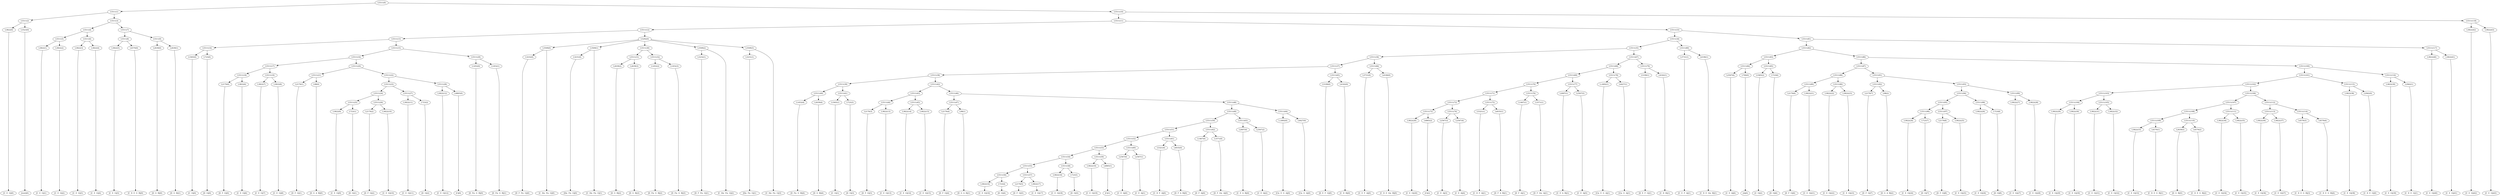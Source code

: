 digraph sample{
"L3822(0)"->"[C  E  G](0)"
"L3523(0)"->"[rest](0)"
"L5511(2)"->"L3822(0)"
"L5511(2)"->"L3523(0)"
"L3822(1)"->"[C  E  G](1)"
"L3822(2)"->"[C  E  G](2)"
"L5511(5)"->"L3822(1)"
"L5511(5)"->"L3822(2)"
"L3822(3)"->"[C  E  G](3)"
"L3822(4)"->"[C  E  G](4)"
"L5511(6)"->"L3822(3)"
"L5511(6)"->"L3822(4)"
"L5511(4)"->"L5511(5)"
"L5511(4)"->"L5511(6)"
"L3822(5)"->"[C  E  G](5)"
"L4570(0)"->"[C  D  E  G  B](0)"
"L5511(8)"->"L3822(5)"
"L5511(8)"->"L4570(0)"
"L2639(0)"->"[D  G  B](0)"
"L2639(1)"->"[D  G  B](1)"
"L5511(9)"->"L2639(0)"
"L5511(9)"->"L2639(1)"
"L5511(7)"->"L5511(8)"
"L5511(7)"->"L5511(9)"
"L5511(3)"->"L5511(4)"
"L5511(3)"->"L5511(7)"
"L5511(1)"->"L5511(2)"
"L5511(1)"->"L5511(3)"
"L3365(0)"->"[C  G](0)"
"L723(0)"->"[D  G](0)"
"L5511(14)"->"L3365(0)"
"L5511(14)"->"L723(0)"
"L2170(0)"->"[D  F  G](0)"
"L3822(6)"->"[C  E  G](6)"
"L5511(18)"->"L2170(0)"
"L5511(18)"->"L3822(6)"
"L3822(7)"->"[C  E  G](7)"
"L3822(8)"->"[C  E  G](8)"
"L5511(19)"->"L3822(7)"
"L5511(19)"->"L3822(8)"
"L5511(17)"->"L5511(18)"
"L5511(17)"->"L5511(19)"
"L2170(1)"->"[D  F  G](1)"
"L98(0)"->"[D  G  A  B](0)"
"L5511(21)"->"L2170(1)"
"L5511(21)"->"L98(0)"
"L3822(9)"->"[C  E  G](9)"
"L723(1)"->"[D  G](1)"
"L5511(25)"->"L3822(9)"
"L5511(25)"->"L723(1)"
"L2170(2)"->"[D  F  G](2)"
"L3822(10)"->"[C  E  G](10)"
"L5511(26)"->"L2170(2)"
"L5511(26)"->"L3822(10)"
"L5511(24)"->"L5511(25)"
"L5511(24)"->"L5511(26)"
"L3822(11)"->"[C  E  G](11)"
"L723(2)"->"[D  G](2)"
"L5511(27)"->"L3822(11)"
"L5511(27)"->"L723(2)"
"L5511(23)"->"L5511(24)"
"L5511(23)"->"L5511(27)"
"L3822(12)"->"[C  E  G](12)"
"L4865(0)"->"[C](0)"
"L5511(28)"->"L3822(12)"
"L5511(28)"->"L4865(0)"
"L5511(22)"->"L5511(23)"
"L5511(22)"->"L5511(28)"
"L5511(20)"->"L5511(21)"
"L5511(20)"->"L5511(22)"
"L5511(16)"->"L5511(17)"
"L5511(16)"->"L5511(20)"
"L1452(0)"->"[D  Fis  G  B](0)"
"L1452(1)"->"[D  Fis  G  B](1)"
"L5511(29)"->"L1452(0)"
"L5511(29)"->"L1452(1)"
"L5511(15)"->"L5511(16)"
"L5511(15)"->"L5511(29)"
"L5511(13)"->"L5511(14)"
"L5511(13)"->"L5511(15)"
"L3232(0)"->"[D  F  Fis  G](0)"
"L3509(0)"->"L3232(0)"
"L3509(0)"->"[C  Dis  Fis  G](0)"
"L3231(0)"->"[Dis  Fis  G](0)"
"L3509(1)"->"L3231(0)"
"L3509(1)"->"[C  Dis  Fis  G](1)"
"L2639(2)"->"[D  G  B](2)"
"L2639(3)"->"[D  G  B](3)"
"L5511(31)"->"L2639(2)"
"L5511(31)"->"L2639(3)"
"L1452(2)"->"[D  Fis  G  B](2)"
"L1452(3)"->"[D  Fis  G  B](3)"
"L5511(32)"->"L1452(2)"
"L5511(32)"->"L1452(3)"
"L5511(30)"->"L5511(31)"
"L5511(30)"->"L5511(32)"
"L3232(1)"->"[D  F  Fis  G](1)"
"L3509(2)"->"L3232(1)"
"L3509(2)"->"[C  Dis  Fis  G](2)"
"L3231(1)"->"[Dis  Fis  G](1)"
"L3509(3)"->"L3231(1)"
"L3509(3)"->"[C  Dis  Fis  G](3)"
"L5292(0)"->"L3509(0)"
"L5292(0)"->"L3509(1)"
"L5292(0)"->"L5511(30)"
"L5292(0)"->"L3509(2)"
"L5292(0)"->"L3509(3)"
"L5511(12)"->"L5511(13)"
"L5511(12)"->"L5292(0)"
"L1452(4)"->"[D  Fis  G  B](4)"
"L2639(4)"->"[D  G  B](4)"
"L5511(40)"->"L1452(4)"
"L5511(40)"->"L2639(4)"
"L3365(1)"->"[C  G](1)"
"L723(3)"->"[D  G](3)"
"L5511(41)"->"L3365(1)"
"L5511(41)"->"L723(3)"
"L5511(39)"->"L5511(40)"
"L5511(39)"->"L5511(41)"
"L2170(3)"->"[D  F  G](3)"
"L3822(13)"->"[C  E  G](13)"
"L5511(44)"->"L2170(3)"
"L5511(44)"->"L3822(13)"
"L3822(14)"->"[C  E  G](14)"
"L3822(15)"->"[C  E  G](15)"
"L5511(45)"->"L3822(14)"
"L5511(45)"->"L3822(15)"
"L5511(43)"->"L5511(44)"
"L5511(43)"->"L5511(45)"
"L2170(4)"->"[D  F  G](4)"
"L98(1)"->"[D  G  A  B](1)"
"L5511(47)"->"L2170(4)"
"L5511(47)"->"L98(1)"
"L3822(16)"->"[C  E  G](16)"
"L723(4)"->"[D  G](4)"
"L5511(56)"->"L3822(16)"
"L5511(56)"->"L723(4)"
"L2170(5)"->"[D  F  G](5)"
"L3822(17)"->"[C  E  G](17)"
"L5511(57)"->"L2170(5)"
"L5511(57)"->"L3822(17)"
"L5511(55)"->"L5511(56)"
"L5511(55)"->"L5511(57)"
"L3822(18)"->"[C  E  G](18)"
"L723(5)"->"[D  G](5)"
"L5511(58)"->"L3822(18)"
"L5511(58)"->"L723(5)"
"L5511(54)"->"L5511(55)"
"L5511(54)"->"L5511(58)"
"L3822(19)"->"[C  E  G](19)"
"L4865(1)"->"[C](1)"
"L5511(59)"->"L3822(19)"
"L5511(59)"->"L4865(1)"
"L5511(53)"->"L5511(54)"
"L5511(53)"->"L5511(59)"
"L2567(0)"->"[C  E  A](0)"
"L2567(1)"->"[C  E  A](1)"
"L5511(60)"->"L2567(0)"
"L5511(60)"->"L2567(1)"
"L5511(52)"->"L5511(53)"
"L5511(52)"->"L5511(60)"
"L5321(0)"->"[C  D  F  A](0)"
"L4035(0)"->"[D  F  A  B](0)"
"L5511(61)"->"L5321(0)"
"L5511(61)"->"L4035(0)"
"L5511(51)"->"L5511(52)"
"L5511(51)"->"L5511(61)"
"L1467(0)"->"[D  F  A](0)"
"L3371(0)"->"[D  F  Gis  A](0)"
"L5511(62)"->"L1467(0)"
"L5511(62)"->"L3371(0)"
"L5511(50)"->"L5511(51)"
"L5511(50)"->"L5511(62)"
"L2697(0)"->"[C  E  A  B](0)"
"L2567(2)"->"[C  E  A](2)"
"L5511(63)"->"L2697(0)"
"L5511(63)"->"L2567(2)"
"L5511(49)"->"L5511(50)"
"L5511(49)"->"L5511(63)"
"L-2492(0)"->"[Cis  E  G  A](0)"
"L4427(0)"->"[Cis  G  A](0)"
"L5511(64)"->"L-2492(0)"
"L5511(64)"->"L4427(0)"
"L5511(48)"->"L5511(49)"
"L5511(48)"->"L5511(64)"
"L5511(46)"->"L5511(47)"
"L5511(46)"->"L5511(48)"
"L5511(42)"->"L5511(43)"
"L5511(42)"->"L5511(46)"
"L5511(38)"->"L5511(39)"
"L5511(38)"->"L5511(42)"
"L5199(0)"->"[D  E  F  G](0)"
"L4162(0)"->"[C  D  B](0)"
"L5511(65)"->"L5199(0)"
"L5511(65)"->"L4162(0)"
"L5511(37)"->"L5511(38)"
"L5511(37)"->"L5511(65)"
"L3731(0)"->"[C  E  F  A](0)"
"L4106(0)"->"[C  D  E  Gis  B](0)"
"L5511(66)"->"L3731(0)"
"L5511(66)"->"L4106(0)"
"L5511(36)"->"L5511(37)"
"L5511(36)"->"L5511(66)"
"L3822(20)"->"[C  E  G](20)"
"L4865(2)"->"[C](2)"
"L5511(73)"->"L3822(20)"
"L5511(73)"->"L4865(2)"
"L2567(3)"->"[C  E  A](3)"
"L2567(4)"->"[C  E  A](4)"
"L5511(74)"->"L2567(3)"
"L5511(74)"->"L2567(4)"
"L5511(72)"->"L5511(73)"
"L5511(72)"->"L5511(74)"
"L5321(1)"->"[C  D  F  A](1)"
"L4035(1)"->"[D  F  A  B](1)"
"L5511(75)"->"L5321(1)"
"L5511(75)"->"L4035(1)"
"L5511(71)"->"L5511(72)"
"L5511(71)"->"L5511(75)"
"L1467(1)"->"[D  F  A](1)"
"L3371(1)"->"[D  F  Gis  A](1)"
"L5511(76)"->"L1467(1)"
"L5511(76)"->"L3371(1)"
"L5511(70)"->"L5511(71)"
"L5511(70)"->"L5511(76)"
"L2697(1)"->"[C  E  A  B](1)"
"L2567(5)"->"[C  E  A](5)"
"L5511(77)"->"L2697(1)"
"L5511(77)"->"L2567(5)"
"L5511(69)"->"L5511(70)"
"L5511(69)"->"L5511(77)"
"L-2492(1)"->"[Cis  E  G  A](1)"
"L4427(1)"->"[Cis  G  A](1)"
"L5511(78)"->"L-2492(1)"
"L5511(78)"->"L4427(1)"
"L5511(68)"->"L5511(69)"
"L5511(68)"->"L5511(78)"
"L5199(1)"->"[D  E  F  G](1)"
"L4162(1)"->"[C  D  B](1)"
"L5511(79)"->"L5199(1)"
"L5511(79)"->"L4162(1)"
"L5511(67)"->"L5511(68)"
"L5511(67)"->"L5511(79)"
"L5511(35)"->"L5511(36)"
"L5511(35)"->"L5511(67)"
"L3731(1)"->"[C  E  F  A](1)"
"L4106(1)"->"[C  D  E  Gis  B](1)"
"L5511(80)"->"L3731(1)"
"L5511(80)"->"L4106(1)"
"L5511(34)"->"L5511(35)"
"L5511(34)"->"L5511(80)"
"L2567(6)"->"[C  E  A](6)"
"L700(0)"->"[A](0)"
"L5511(84)"->"L2567(6)"
"L5511(84)"->"L700(0)"
"L3365(2)"->"[C  G](2)"
"L723(6)"->"[D  G](6)"
"L5511(85)"->"L3365(2)"
"L5511(85)"->"L723(6)"
"L5511(83)"->"L5511(84)"
"L5511(83)"->"L5511(85)"
"L2170(6)"->"[D  F  G](6)"
"L3822(21)"->"[C  E  G](21)"
"L5511(89)"->"L2170(6)"
"L5511(89)"->"L3822(21)"
"L3822(22)"->"[C  E  G](22)"
"L3822(23)"->"[C  E  G](23)"
"L5511(90)"->"L3822(22)"
"L5511(90)"->"L3822(23)"
"L5511(88)"->"L5511(89)"
"L5511(88)"->"L5511(90)"
"L2170(7)"->"[D  F  G](7)"
"L98(2)"->"[D  G  A  B](2)"
"L5511(92)"->"L2170(7)"
"L5511(92)"->"L98(2)"
"L3822(24)"->"[C  E  G](24)"
"L723(7)"->"[D  G](7)"
"L5511(96)"->"L3822(24)"
"L5511(96)"->"L723(7)"
"L2170(8)"->"[D  F  G](8)"
"L3822(25)"->"[C  E  G](25)"
"L5511(97)"->"L2170(8)"
"L5511(97)"->"L3822(25)"
"L5511(95)"->"L5511(96)"
"L5511(95)"->"L5511(97)"
"L3822(26)"->"[C  E  G](26)"
"L723(8)"->"[D  G](8)"
"L5511(98)"->"L3822(26)"
"L5511(98)"->"L723(8)"
"L5511(94)"->"L5511(95)"
"L5511(94)"->"L5511(98)"
"L3822(27)"->"[C  E  G](27)"
"L3822(28)"->"[C  E  G](28)"
"L5511(99)"->"L3822(27)"
"L5511(99)"->"L3822(28)"
"L5511(93)"->"L5511(94)"
"L5511(93)"->"L5511(99)"
"L5511(91)"->"L5511(92)"
"L5511(91)"->"L5511(93)"
"L5511(87)"->"L5511(88)"
"L5511(87)"->"L5511(91)"
"L3822(29)"->"[C  E  G](29)"
"L3822(30)"->"[C  E  G](30)"
"L5511(104)"->"L3822(29)"
"L5511(104)"->"L3822(30)"
"L3822(31)"->"[C  E  G](31)"
"L3822(32)"->"[C  E  G](32)"
"L5511(105)"->"L3822(31)"
"L5511(105)"->"L3822(32)"
"L5511(103)"->"L5511(104)"
"L5511(103)"->"L5511(105)"
"L3822(33)"->"[C  E  G](33)"
"L4570(1)"->"[C  D  E  G  B](1)"
"L5511(109)"->"L3822(33)"
"L5511(109)"->"L4570(1)"
"L2639(5)"->"[D  G  B](5)"
"L4570(2)"->"[C  D  E  G  B](2)"
"L5511(110)"->"L2639(5)"
"L5511(110)"->"L4570(2)"
"L5511(108)"->"L5511(109)"
"L5511(108)"->"L5511(110)"
"L3822(34)"->"[C  E  G](34)"
"L3822(35)"->"[C  E  G](35)"
"L5511(111)"->"L3822(34)"
"L5511(111)"->"L3822(35)"
"L5511(107)"->"L5511(108)"
"L5511(107)"->"L5511(111)"
"L3822(36)"->"[C  E  G](36)"
"L3822(37)"->"[C  E  G](37)"
"L5511(113)"->"L3822(36)"
"L5511(113)"->"L3822(37)"
"L4570(3)"->"[C  D  E  G  B](3)"
"L4570(4)"->"[C  D  E  G  B](4)"
"L5511(114)"->"L4570(3)"
"L5511(114)"->"L4570(4)"
"L5511(112)"->"L5511(113)"
"L5511(112)"->"L5511(114)"
"L5511(106)"->"L5511(107)"
"L5511(106)"->"L5511(112)"
"L5511(102)"->"L5511(103)"
"L5511(102)"->"L5511(106)"
"L3822(38)"->"[C  E  G](38)"
"L2942(0)"->"[C  D  E  G](0)"
"L5511(115)"->"L3822(38)"
"L5511(115)"->"L2942(0)"
"L5511(101)"->"L5511(102)"
"L5511(101)"->"L5511(115)"
"L3822(39)"->"[C  E  G](39)"
"L2942(1)"->"[C  D  E  G](1)"
"L5511(116)"->"L3822(39)"
"L5511(116)"->"L2942(1)"
"L5511(100)"->"L5511(101)"
"L5511(100)"->"L5511(116)"
"L5511(86)"->"L5511(87)"
"L5511(86)"->"L5511(100)"
"L5511(82)"->"L5511(83)"
"L5511(82)"->"L5511(86)"
"L3822(40)"->"[C  E  G](40)"
"L3822(41)"->"[C  E  G](41)"
"L5511(117)"->"L3822(40)"
"L5511(117)"->"L3822(41)"
"L5511(81)"->"L5511(82)"
"L5511(81)"->"L5511(117)"
"L5511(33)"->"L5511(34)"
"L5511(33)"->"L5511(81)"
"L5511(11)"->"L5511(12)"
"L5511(11)"->"L5511(33)"
"L3822(42)"->"[C  E  G](42)"
"L3822(43)"->"[C  E  G](43)"
"L5511(118)"->"L3822(42)"
"L5511(118)"->"L3822(43)"
"L5511(10)"->"L5511(11)"
"L5511(10)"->"L5511(118)"
"L5511(0)"->"L5511(1)"
"L5511(0)"->"L5511(10)"
{rank = min; "L5511(0)"}
{rank = same; "L5511(1)"; "L5511(10)";}
{rank = same; "L5511(2)"; "L5511(3)"; "L5511(11)"; "L5511(118)";}
{rank = same; "L3822(0)"; "L3523(0)"; "L5511(4)"; "L5511(7)"; "L5511(12)"; "L5511(33)"; "L3822(42)"; "L3822(43)";}
{rank = same; "L5511(5)"; "L5511(6)"; "L5511(8)"; "L5511(9)"; "L5511(13)"; "L5292(0)"; "L5511(34)"; "L5511(81)";}
{rank = same; "L3822(1)"; "L3822(2)"; "L3822(3)"; "L3822(4)"; "L3822(5)"; "L4570(0)"; "L2639(0)"; "L2639(1)"; "L5511(14)"; "L5511(15)"; "L3509(0)"; "L3509(1)"; "L5511(30)"; "L3509(2)"; "L3509(3)"; "L5511(35)"; "L5511(80)"; "L5511(82)"; "L5511(117)";}
{rank = same; "L3365(0)"; "L723(0)"; "L5511(16)"; "L5511(29)"; "L3232(0)"; "L3231(0)"; "L5511(31)"; "L5511(32)"; "L3232(1)"; "L3231(1)"; "L5511(36)"; "L5511(67)"; "L3731(1)"; "L4106(1)"; "L5511(83)"; "L5511(86)"; "L3822(40)"; "L3822(41)";}
{rank = same; "L5511(17)"; "L5511(20)"; "L1452(0)"; "L1452(1)"; "L2639(2)"; "L2639(3)"; "L1452(2)"; "L1452(3)"; "L5511(37)"; "L5511(66)"; "L5511(68)"; "L5511(79)"; "L5511(84)"; "L5511(85)"; "L5511(87)"; "L5511(100)";}
{rank = same; "L5511(18)"; "L5511(19)"; "L5511(21)"; "L5511(22)"; "L5511(38)"; "L5511(65)"; "L3731(0)"; "L4106(0)"; "L5511(69)"; "L5511(78)"; "L5199(1)"; "L4162(1)"; "L2567(6)"; "L700(0)"; "L3365(2)"; "L723(6)"; "L5511(88)"; "L5511(91)"; "L5511(101)"; "L5511(116)";}
{rank = same; "L2170(0)"; "L3822(6)"; "L3822(7)"; "L3822(8)"; "L2170(1)"; "L98(0)"; "L5511(23)"; "L5511(28)"; "L5511(39)"; "L5511(42)"; "L5199(0)"; "L4162(0)"; "L5511(70)"; "L5511(77)"; "L-2492(1)"; "L4427(1)"; "L5511(89)"; "L5511(90)"; "L5511(92)"; "L5511(93)"; "L5511(102)"; "L5511(115)"; "L3822(39)"; "L2942(1)";}
{rank = same; "L5511(24)"; "L5511(27)"; "L3822(12)"; "L4865(0)"; "L5511(40)"; "L5511(41)"; "L5511(43)"; "L5511(46)"; "L5511(71)"; "L5511(76)"; "L2697(1)"; "L2567(5)"; "L2170(6)"; "L3822(21)"; "L3822(22)"; "L3822(23)"; "L2170(7)"; "L98(2)"; "L5511(94)"; "L5511(99)"; "L5511(103)"; "L5511(106)"; "L3822(38)"; "L2942(0)";}
{rank = same; "L5511(25)"; "L5511(26)"; "L3822(11)"; "L723(2)"; "L1452(4)"; "L2639(4)"; "L3365(1)"; "L723(3)"; "L5511(44)"; "L5511(45)"; "L5511(47)"; "L5511(48)"; "L5511(72)"; "L5511(75)"; "L1467(1)"; "L3371(1)"; "L5511(95)"; "L5511(98)"; "L3822(27)"; "L3822(28)"; "L5511(104)"; "L5511(105)"; "L5511(107)"; "L5511(112)";}
{rank = same; "L3822(9)"; "L723(1)"; "L2170(2)"; "L3822(10)"; "L2170(3)"; "L3822(13)"; "L3822(14)"; "L3822(15)"; "L2170(4)"; "L98(1)"; "L5511(49)"; "L5511(64)"; "L5511(73)"; "L5511(74)"; "L5321(1)"; "L4035(1)"; "L5511(96)"; "L5511(97)"; "L3822(26)"; "L723(8)"; "L3822(29)"; "L3822(30)"; "L3822(31)"; "L3822(32)"; "L5511(108)"; "L5511(111)"; "L5511(113)"; "L5511(114)";}
{rank = same; "L5511(50)"; "L5511(63)"; "L-2492(0)"; "L4427(0)"; "L3822(20)"; "L4865(2)"; "L2567(3)"; "L2567(4)"; "L3822(24)"; "L723(7)"; "L2170(8)"; "L3822(25)"; "L5511(109)"; "L5511(110)"; "L3822(34)"; "L3822(35)"; "L3822(36)"; "L3822(37)"; "L4570(3)"; "L4570(4)";}
{rank = same; "L5511(51)"; "L5511(62)"; "L2697(0)"; "L2567(2)"; "L3822(33)"; "L4570(1)"; "L2639(5)"; "L4570(2)";}
{rank = same; "L5511(52)"; "L5511(61)"; "L1467(0)"; "L3371(0)";}
{rank = same; "L5511(53)"; "L5511(60)"; "L5321(0)"; "L4035(0)";}
{rank = same; "L5511(54)"; "L5511(59)"; "L2567(0)"; "L2567(1)";}
{rank = same; "L5511(55)"; "L5511(58)"; "L3822(19)"; "L4865(1)";}
{rank = same; "L5511(56)"; "L5511(57)"; "L3822(18)"; "L723(5)";}
{rank = same; "L3822(16)"; "L723(4)"; "L2170(5)"; "L3822(17)";}
{rank = max; "[A](0)"; "[C  D  B](0)"; "[C  D  B](1)"; "[C  D  E  G  B](0)"; "[C  D  E  G  B](1)"; "[C  D  E  G  B](2)"; "[C  D  E  G  B](3)"; "[C  D  E  G  B](4)"; "[C  D  E  G](0)"; "[C  D  E  G](1)"; "[C  D  E  Gis  B](0)"; "[C  D  E  Gis  B](1)"; "[C  D  F  A](0)"; "[C  D  F  A](1)"; "[C  Dis  Fis  G](0)"; "[C  Dis  Fis  G](1)"; "[C  Dis  Fis  G](2)"; "[C  Dis  Fis  G](3)"; "[C  E  A  B](0)"; "[C  E  A  B](1)"; "[C  E  A](0)"; "[C  E  A](1)"; "[C  E  A](2)"; "[C  E  A](3)"; "[C  E  A](4)"; "[C  E  A](5)"; "[C  E  A](6)"; "[C  E  F  A](0)"; "[C  E  F  A](1)"; "[C  E  G](0)"; "[C  E  G](1)"; "[C  E  G](10)"; "[C  E  G](11)"; "[C  E  G](12)"; "[C  E  G](13)"; "[C  E  G](14)"; "[C  E  G](15)"; "[C  E  G](16)"; "[C  E  G](17)"; "[C  E  G](18)"; "[C  E  G](19)"; "[C  E  G](2)"; "[C  E  G](20)"; "[C  E  G](21)"; "[C  E  G](22)"; "[C  E  G](23)"; "[C  E  G](24)"; "[C  E  G](25)"; "[C  E  G](26)"; "[C  E  G](27)"; "[C  E  G](28)"; "[C  E  G](29)"; "[C  E  G](3)"; "[C  E  G](30)"; "[C  E  G](31)"; "[C  E  G](32)"; "[C  E  G](33)"; "[C  E  G](34)"; "[C  E  G](35)"; "[C  E  G](36)"; "[C  E  G](37)"; "[C  E  G](38)"; "[C  E  G](39)"; "[C  E  G](4)"; "[C  E  G](40)"; "[C  E  G](41)"; "[C  E  G](42)"; "[C  E  G](43)"; "[C  E  G](5)"; "[C  E  G](6)"; "[C  E  G](7)"; "[C  E  G](8)"; "[C  E  G](9)"; "[C  G](0)"; "[C  G](1)"; "[C  G](2)"; "[C](0)"; "[C](1)"; "[C](2)"; "[Cis  E  G  A](0)"; "[Cis  E  G  A](1)"; "[Cis  G  A](0)"; "[Cis  G  A](1)"; "[D  E  F  G](0)"; "[D  E  F  G](1)"; "[D  F  A  B](0)"; "[D  F  A  B](1)"; "[D  F  A](0)"; "[D  F  A](1)"; "[D  F  Fis  G](0)"; "[D  F  Fis  G](1)"; "[D  F  G](0)"; "[D  F  G](1)"; "[D  F  G](2)"; "[D  F  G](3)"; "[D  F  G](4)"; "[D  F  G](5)"; "[D  F  G](6)"; "[D  F  G](7)"; "[D  F  G](8)"; "[D  F  Gis  A](0)"; "[D  F  Gis  A](1)"; "[D  Fis  G  B](0)"; "[D  Fis  G  B](1)"; "[D  Fis  G  B](2)"; "[D  Fis  G  B](3)"; "[D  Fis  G  B](4)"; "[D  G  A  B](0)"; "[D  G  A  B](1)"; "[D  G  A  B](2)"; "[D  G  B](0)"; "[D  G  B](1)"; "[D  G  B](2)"; "[D  G  B](3)"; "[D  G  B](4)"; "[D  G  B](5)"; "[D  G](0)"; "[D  G](1)"; "[D  G](2)"; "[D  G](3)"; "[D  G](4)"; "[D  G](5)"; "[D  G](6)"; "[D  G](7)"; "[D  G](8)"; "[Dis  Fis  G](0)"; "[Dis  Fis  G](1)"; "[rest](0)";}
}